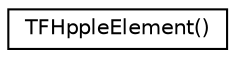 digraph "Graphical Class Hierarchy"
{
  edge [fontname="Helvetica",fontsize="10",labelfontname="Helvetica",labelfontsize="10"];
  node [fontname="Helvetica",fontsize="10",shape=record];
  rankdir="LR";
  Node1 [label="TFHppleElement()",height=0.2,width=0.4,color="black", fillcolor="white", style="filled",URL="$category_t_f_hpple_element_07_08.html"];
}
